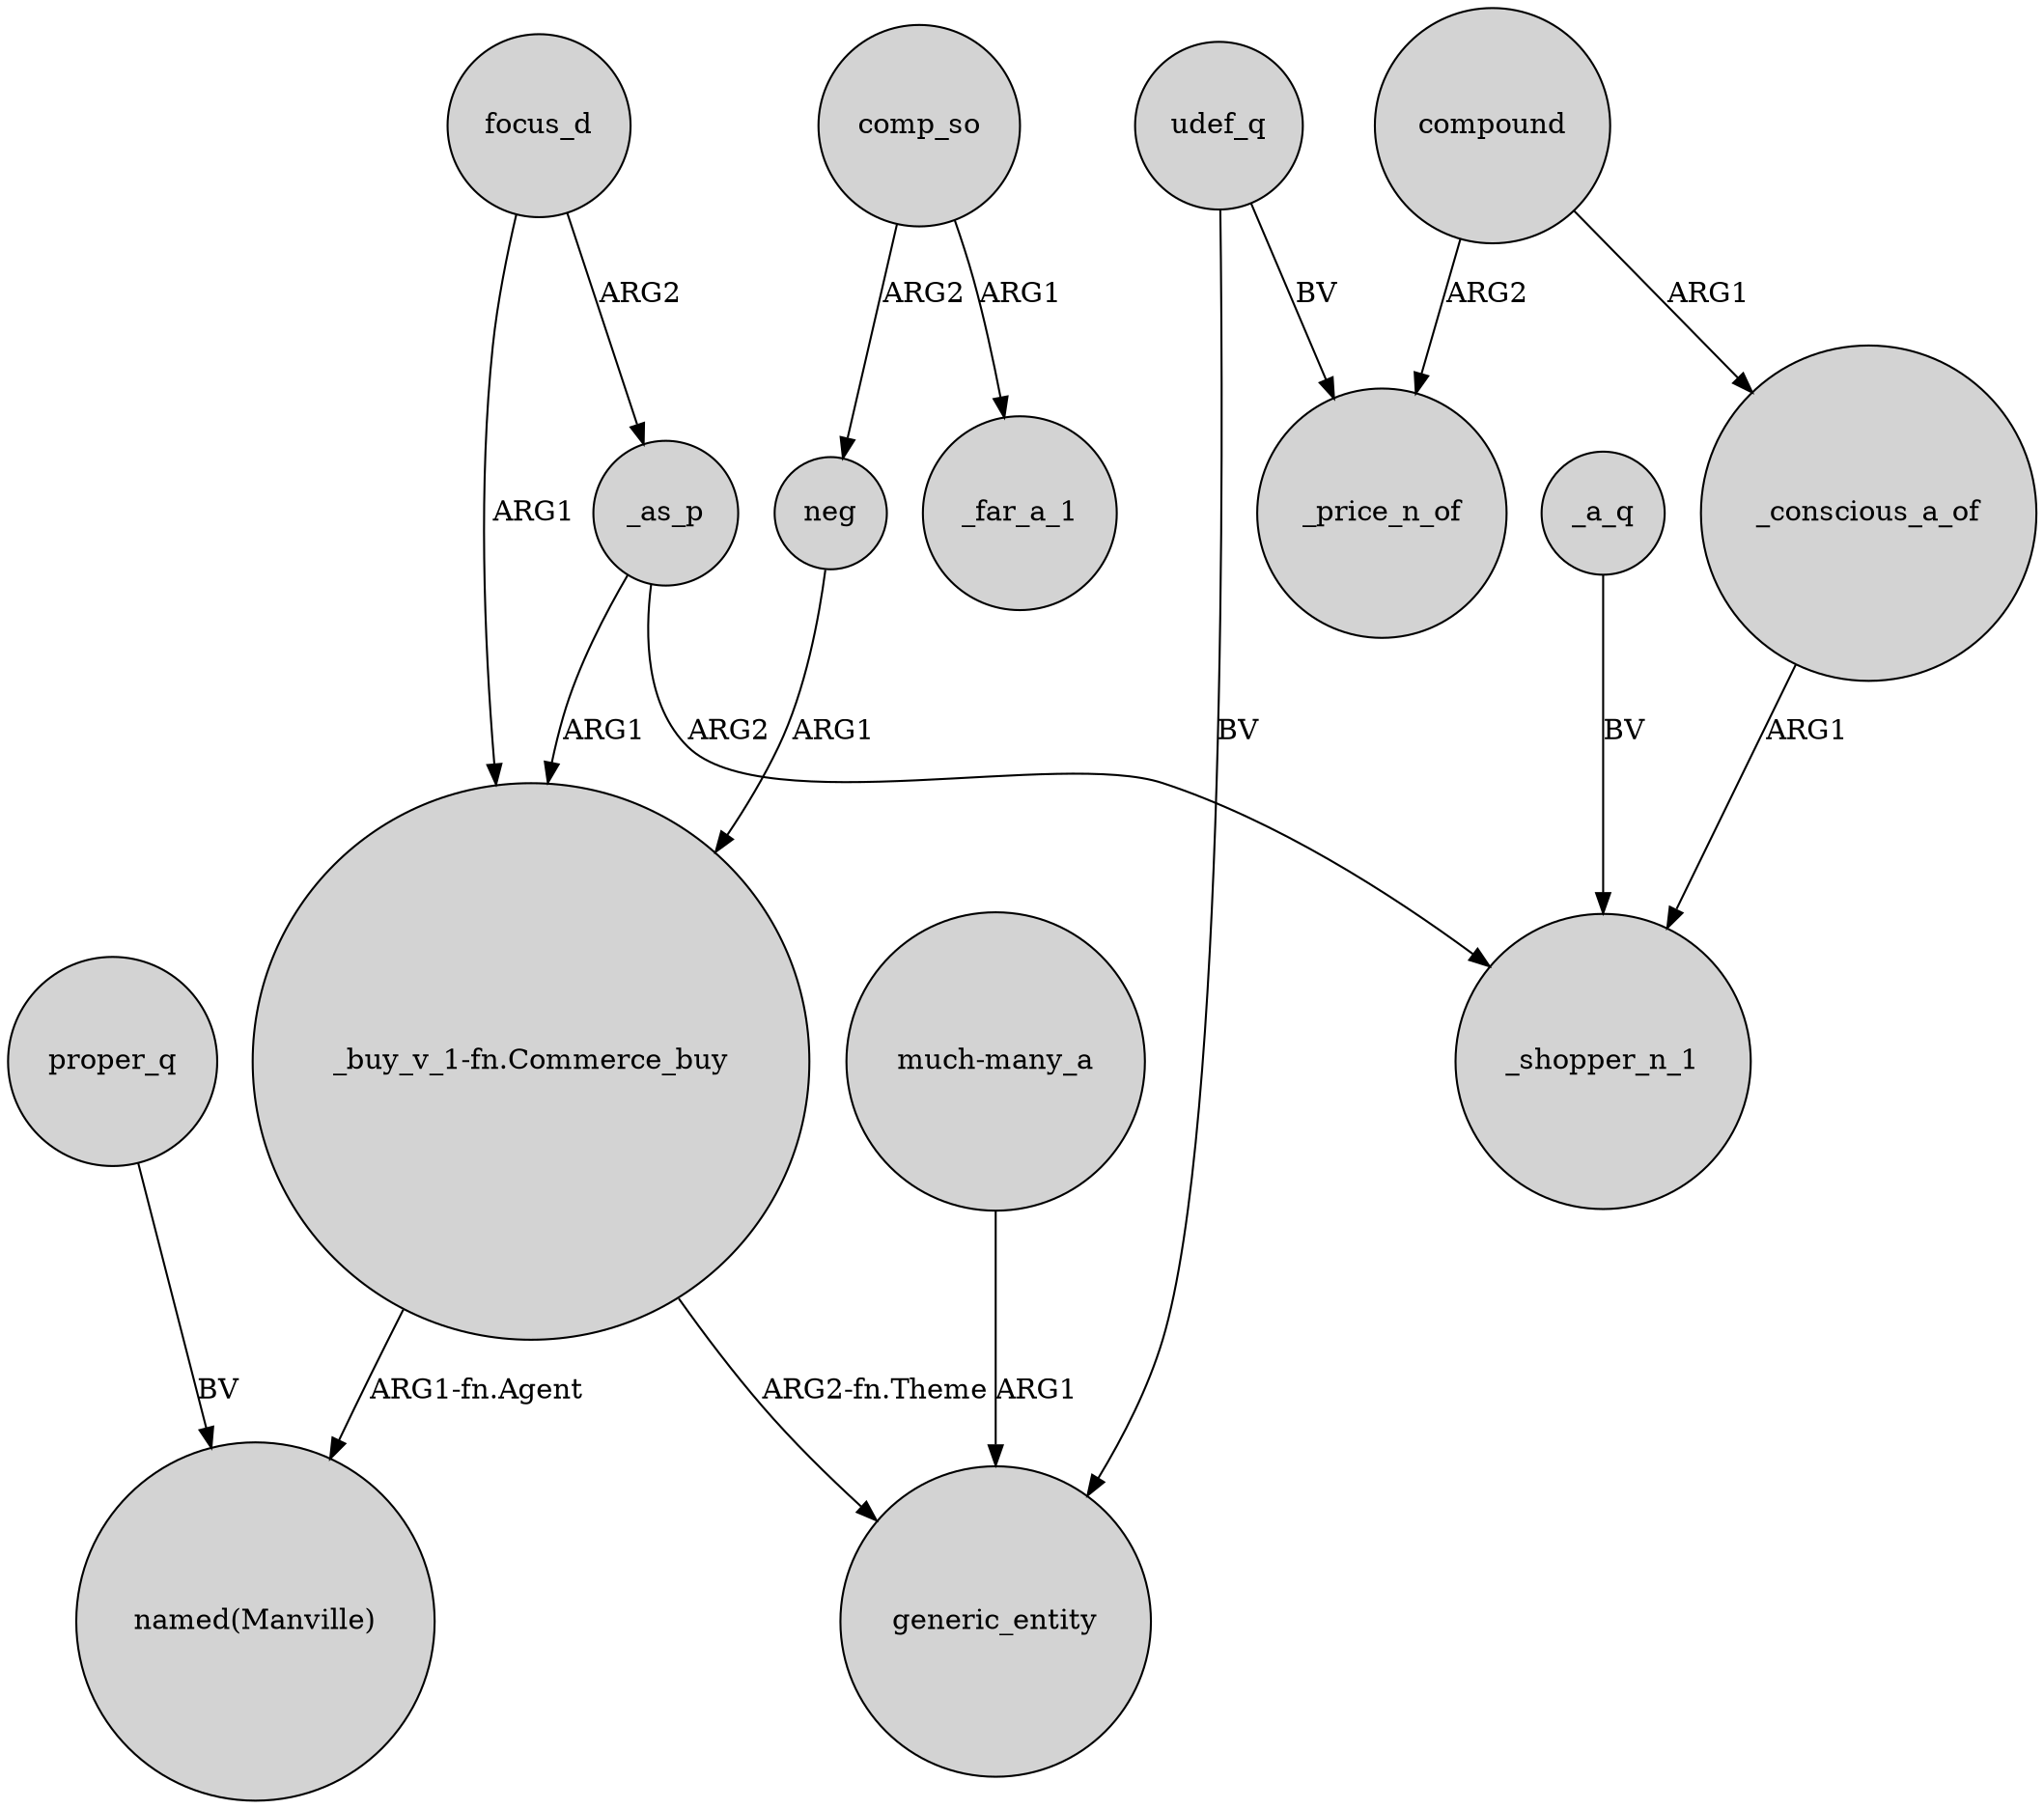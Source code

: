 digraph {
	node [shape=circle style=filled]
	focus_d -> _as_p [label=ARG2]
	focus_d -> "_buy_v_1-fn.Commerce_buy" [label=ARG1]
	compound -> _price_n_of [label=ARG2]
	compound -> _conscious_a_of [label=ARG1]
	_as_p -> "_buy_v_1-fn.Commerce_buy" [label=ARG1]
	udef_q -> _price_n_of [label=BV]
	"_buy_v_1-fn.Commerce_buy" -> "named(Manville)" [label="ARG1-fn.Agent"]
	proper_q -> "named(Manville)" [label=BV]
	"_buy_v_1-fn.Commerce_buy" -> generic_entity [label="ARG2-fn.Theme"]
	_as_p -> _shopper_n_1 [label=ARG2]
	_conscious_a_of -> _shopper_n_1 [label=ARG1]
	udef_q -> generic_entity [label=BV]
	_a_q -> _shopper_n_1 [label=BV]
	neg -> "_buy_v_1-fn.Commerce_buy" [label=ARG1]
	"much-many_a" -> generic_entity [label=ARG1]
	comp_so -> _far_a_1 [label=ARG1]
	comp_so -> neg [label=ARG2]
}
